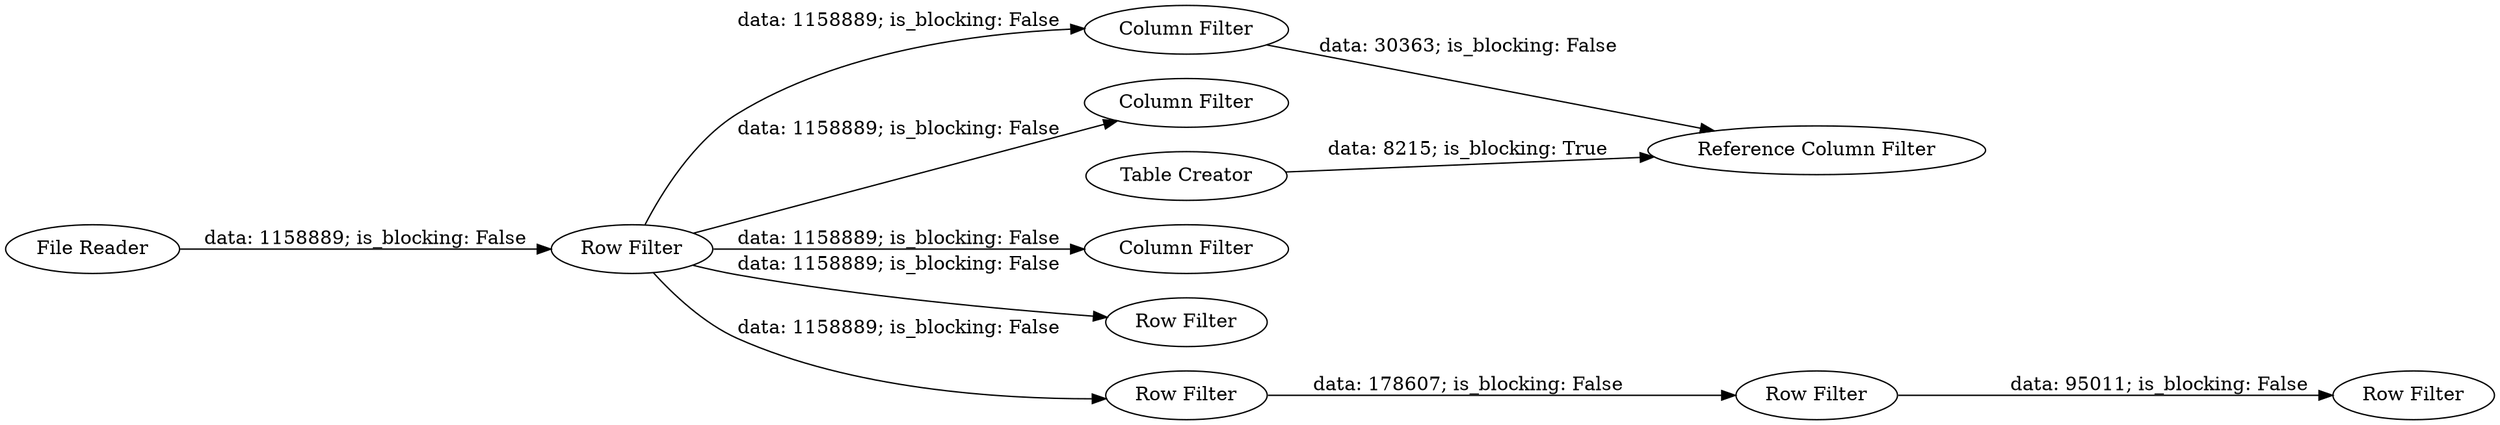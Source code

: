 digraph {
	"-8705671634680995779_12" [label="Row Filter"]
	"-8705671634680995779_6" [label="Column Filter"]
	"-8705671634680995779_8" [label="Table Creator"]
	"-8705671634680995779_11" [label="Row Filter"]
	"-8705671634680995779_5" [label="Column Filter"]
	"-8705671634680995779_4" [label="Row Filter"]
	"-8705671634680995779_7" [label="Reference Column Filter"]
	"-8705671634680995779_1" [label="File Reader"]
	"-8705671634680995779_2" [label="Row Filter"]
	"-8705671634680995779_9" [label="Column Filter"]
	"-8705671634680995779_10" [label="Row Filter"]
	"-8705671634680995779_9" -> "-8705671634680995779_7" [label="data: 30363; is_blocking: False"]
	"-8705671634680995779_12" -> "-8705671634680995779_10" [label="data: 95011; is_blocking: False"]
	"-8705671634680995779_2" -> "-8705671634680995779_4" [label="data: 1158889; is_blocking: False"]
	"-8705671634680995779_2" -> "-8705671634680995779_9" [label="data: 1158889; is_blocking: False"]
	"-8705671634680995779_8" -> "-8705671634680995779_7" [label="data: 8215; is_blocking: True"]
	"-8705671634680995779_1" -> "-8705671634680995779_2" [label="data: 1158889; is_blocking: False"]
	"-8705671634680995779_2" -> "-8705671634680995779_11" [label="data: 1158889; is_blocking: False"]
	"-8705671634680995779_2" -> "-8705671634680995779_5" [label="data: 1158889; is_blocking: False"]
	"-8705671634680995779_11" -> "-8705671634680995779_12" [label="data: 178607; is_blocking: False"]
	"-8705671634680995779_2" -> "-8705671634680995779_6" [label="data: 1158889; is_blocking: False"]
	rankdir=LR
}
